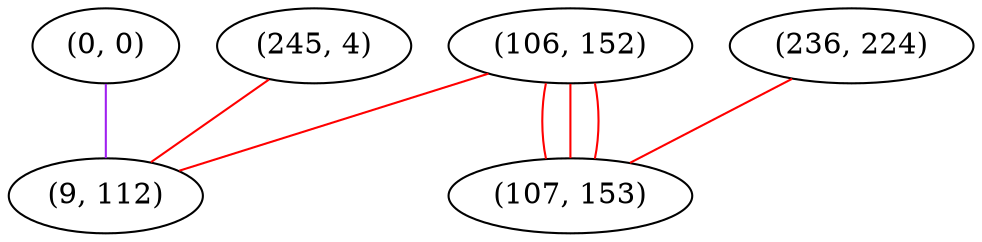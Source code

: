 graph "" {
"(0, 0)";
"(236, 224)";
"(245, 4)";
"(106, 152)";
"(9, 112)";
"(107, 153)";
"(0, 0)" -- "(9, 112)"  [color=purple, key=0, weight=4];
"(236, 224)" -- "(107, 153)"  [color=red, key=0, weight=1];
"(245, 4)" -- "(9, 112)"  [color=red, key=0, weight=1];
"(106, 152)" -- "(9, 112)"  [color=red, key=0, weight=1];
"(106, 152)" -- "(107, 153)"  [color=red, key=0, weight=1];
"(106, 152)" -- "(107, 153)"  [color=red, key=1, weight=1];
"(106, 152)" -- "(107, 153)"  [color=red, key=2, weight=1];
}
